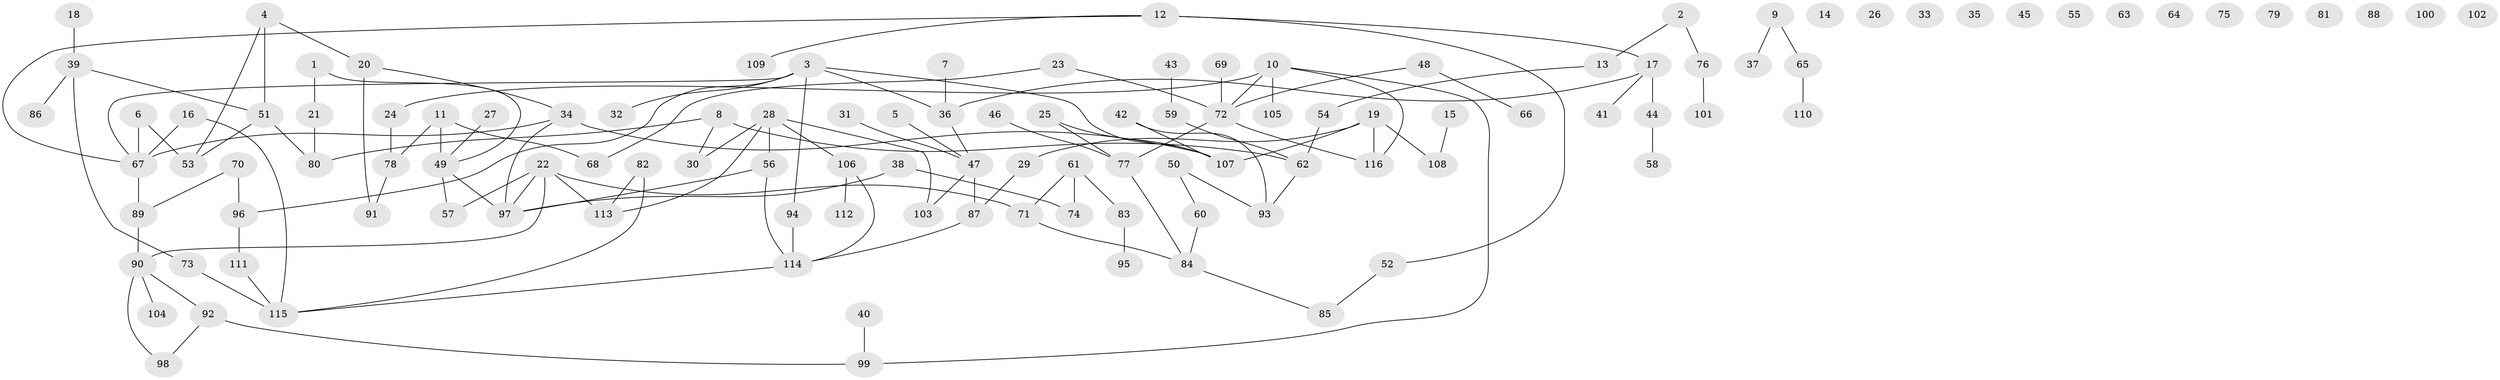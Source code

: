 // coarse degree distribution, {2: 0.21518987341772153, 10: 0.012658227848101266, 3: 0.1518987341772152, 1: 0.22784810126582278, 8: 0.012658227848101266, 6: 0.012658227848101266, 0: 0.17721518987341772, 4: 0.06329113924050633, 5: 0.11392405063291139, 7: 0.012658227848101266}
// Generated by graph-tools (version 1.1) at 2025/23/03/03/25 07:23:29]
// undirected, 116 vertices, 131 edges
graph export_dot {
graph [start="1"]
  node [color=gray90,style=filled];
  1;
  2;
  3;
  4;
  5;
  6;
  7;
  8;
  9;
  10;
  11;
  12;
  13;
  14;
  15;
  16;
  17;
  18;
  19;
  20;
  21;
  22;
  23;
  24;
  25;
  26;
  27;
  28;
  29;
  30;
  31;
  32;
  33;
  34;
  35;
  36;
  37;
  38;
  39;
  40;
  41;
  42;
  43;
  44;
  45;
  46;
  47;
  48;
  49;
  50;
  51;
  52;
  53;
  54;
  55;
  56;
  57;
  58;
  59;
  60;
  61;
  62;
  63;
  64;
  65;
  66;
  67;
  68;
  69;
  70;
  71;
  72;
  73;
  74;
  75;
  76;
  77;
  78;
  79;
  80;
  81;
  82;
  83;
  84;
  85;
  86;
  87;
  88;
  89;
  90;
  91;
  92;
  93;
  94;
  95;
  96;
  97;
  98;
  99;
  100;
  101;
  102;
  103;
  104;
  105;
  106;
  107;
  108;
  109;
  110;
  111;
  112;
  113;
  114;
  115;
  116;
  1 -- 21;
  1 -- 49;
  2 -- 13;
  2 -- 76;
  3 -- 32;
  3 -- 36;
  3 -- 67;
  3 -- 94;
  3 -- 96;
  3 -- 107;
  4 -- 20;
  4 -- 51;
  4 -- 53;
  5 -- 47;
  6 -- 53;
  6 -- 67;
  7 -- 36;
  8 -- 30;
  8 -- 62;
  8 -- 80;
  9 -- 37;
  9 -- 65;
  10 -- 24;
  10 -- 72;
  10 -- 99;
  10 -- 105;
  10 -- 116;
  11 -- 49;
  11 -- 68;
  11 -- 78;
  12 -- 17;
  12 -- 52;
  12 -- 67;
  12 -- 109;
  13 -- 54;
  15 -- 108;
  16 -- 67;
  16 -- 115;
  17 -- 36;
  17 -- 41;
  17 -- 44;
  18 -- 39;
  19 -- 29;
  19 -- 107;
  19 -- 108;
  19 -- 116;
  20 -- 34;
  20 -- 91;
  21 -- 80;
  22 -- 57;
  22 -- 71;
  22 -- 90;
  22 -- 97;
  22 -- 113;
  23 -- 68;
  23 -- 72;
  24 -- 78;
  25 -- 77;
  25 -- 107;
  27 -- 49;
  28 -- 30;
  28 -- 56;
  28 -- 103;
  28 -- 106;
  28 -- 113;
  29 -- 87;
  31 -- 47;
  34 -- 67;
  34 -- 97;
  34 -- 107;
  36 -- 47;
  38 -- 74;
  38 -- 97;
  39 -- 51;
  39 -- 73;
  39 -- 86;
  40 -- 99;
  42 -- 93;
  42 -- 107;
  43 -- 59;
  44 -- 58;
  46 -- 77;
  47 -- 87;
  47 -- 103;
  48 -- 66;
  48 -- 72;
  49 -- 57;
  49 -- 97;
  50 -- 60;
  50 -- 93;
  51 -- 53;
  51 -- 80;
  52 -- 85;
  54 -- 62;
  56 -- 97;
  56 -- 114;
  59 -- 62;
  60 -- 84;
  61 -- 71;
  61 -- 74;
  61 -- 83;
  62 -- 93;
  65 -- 110;
  67 -- 89;
  69 -- 72;
  70 -- 89;
  70 -- 96;
  71 -- 84;
  72 -- 77;
  72 -- 116;
  73 -- 115;
  76 -- 101;
  77 -- 84;
  78 -- 91;
  82 -- 113;
  82 -- 115;
  83 -- 95;
  84 -- 85;
  87 -- 114;
  89 -- 90;
  90 -- 92;
  90 -- 98;
  90 -- 104;
  92 -- 98;
  92 -- 99;
  94 -- 114;
  96 -- 111;
  106 -- 112;
  106 -- 114;
  111 -- 115;
  114 -- 115;
}

